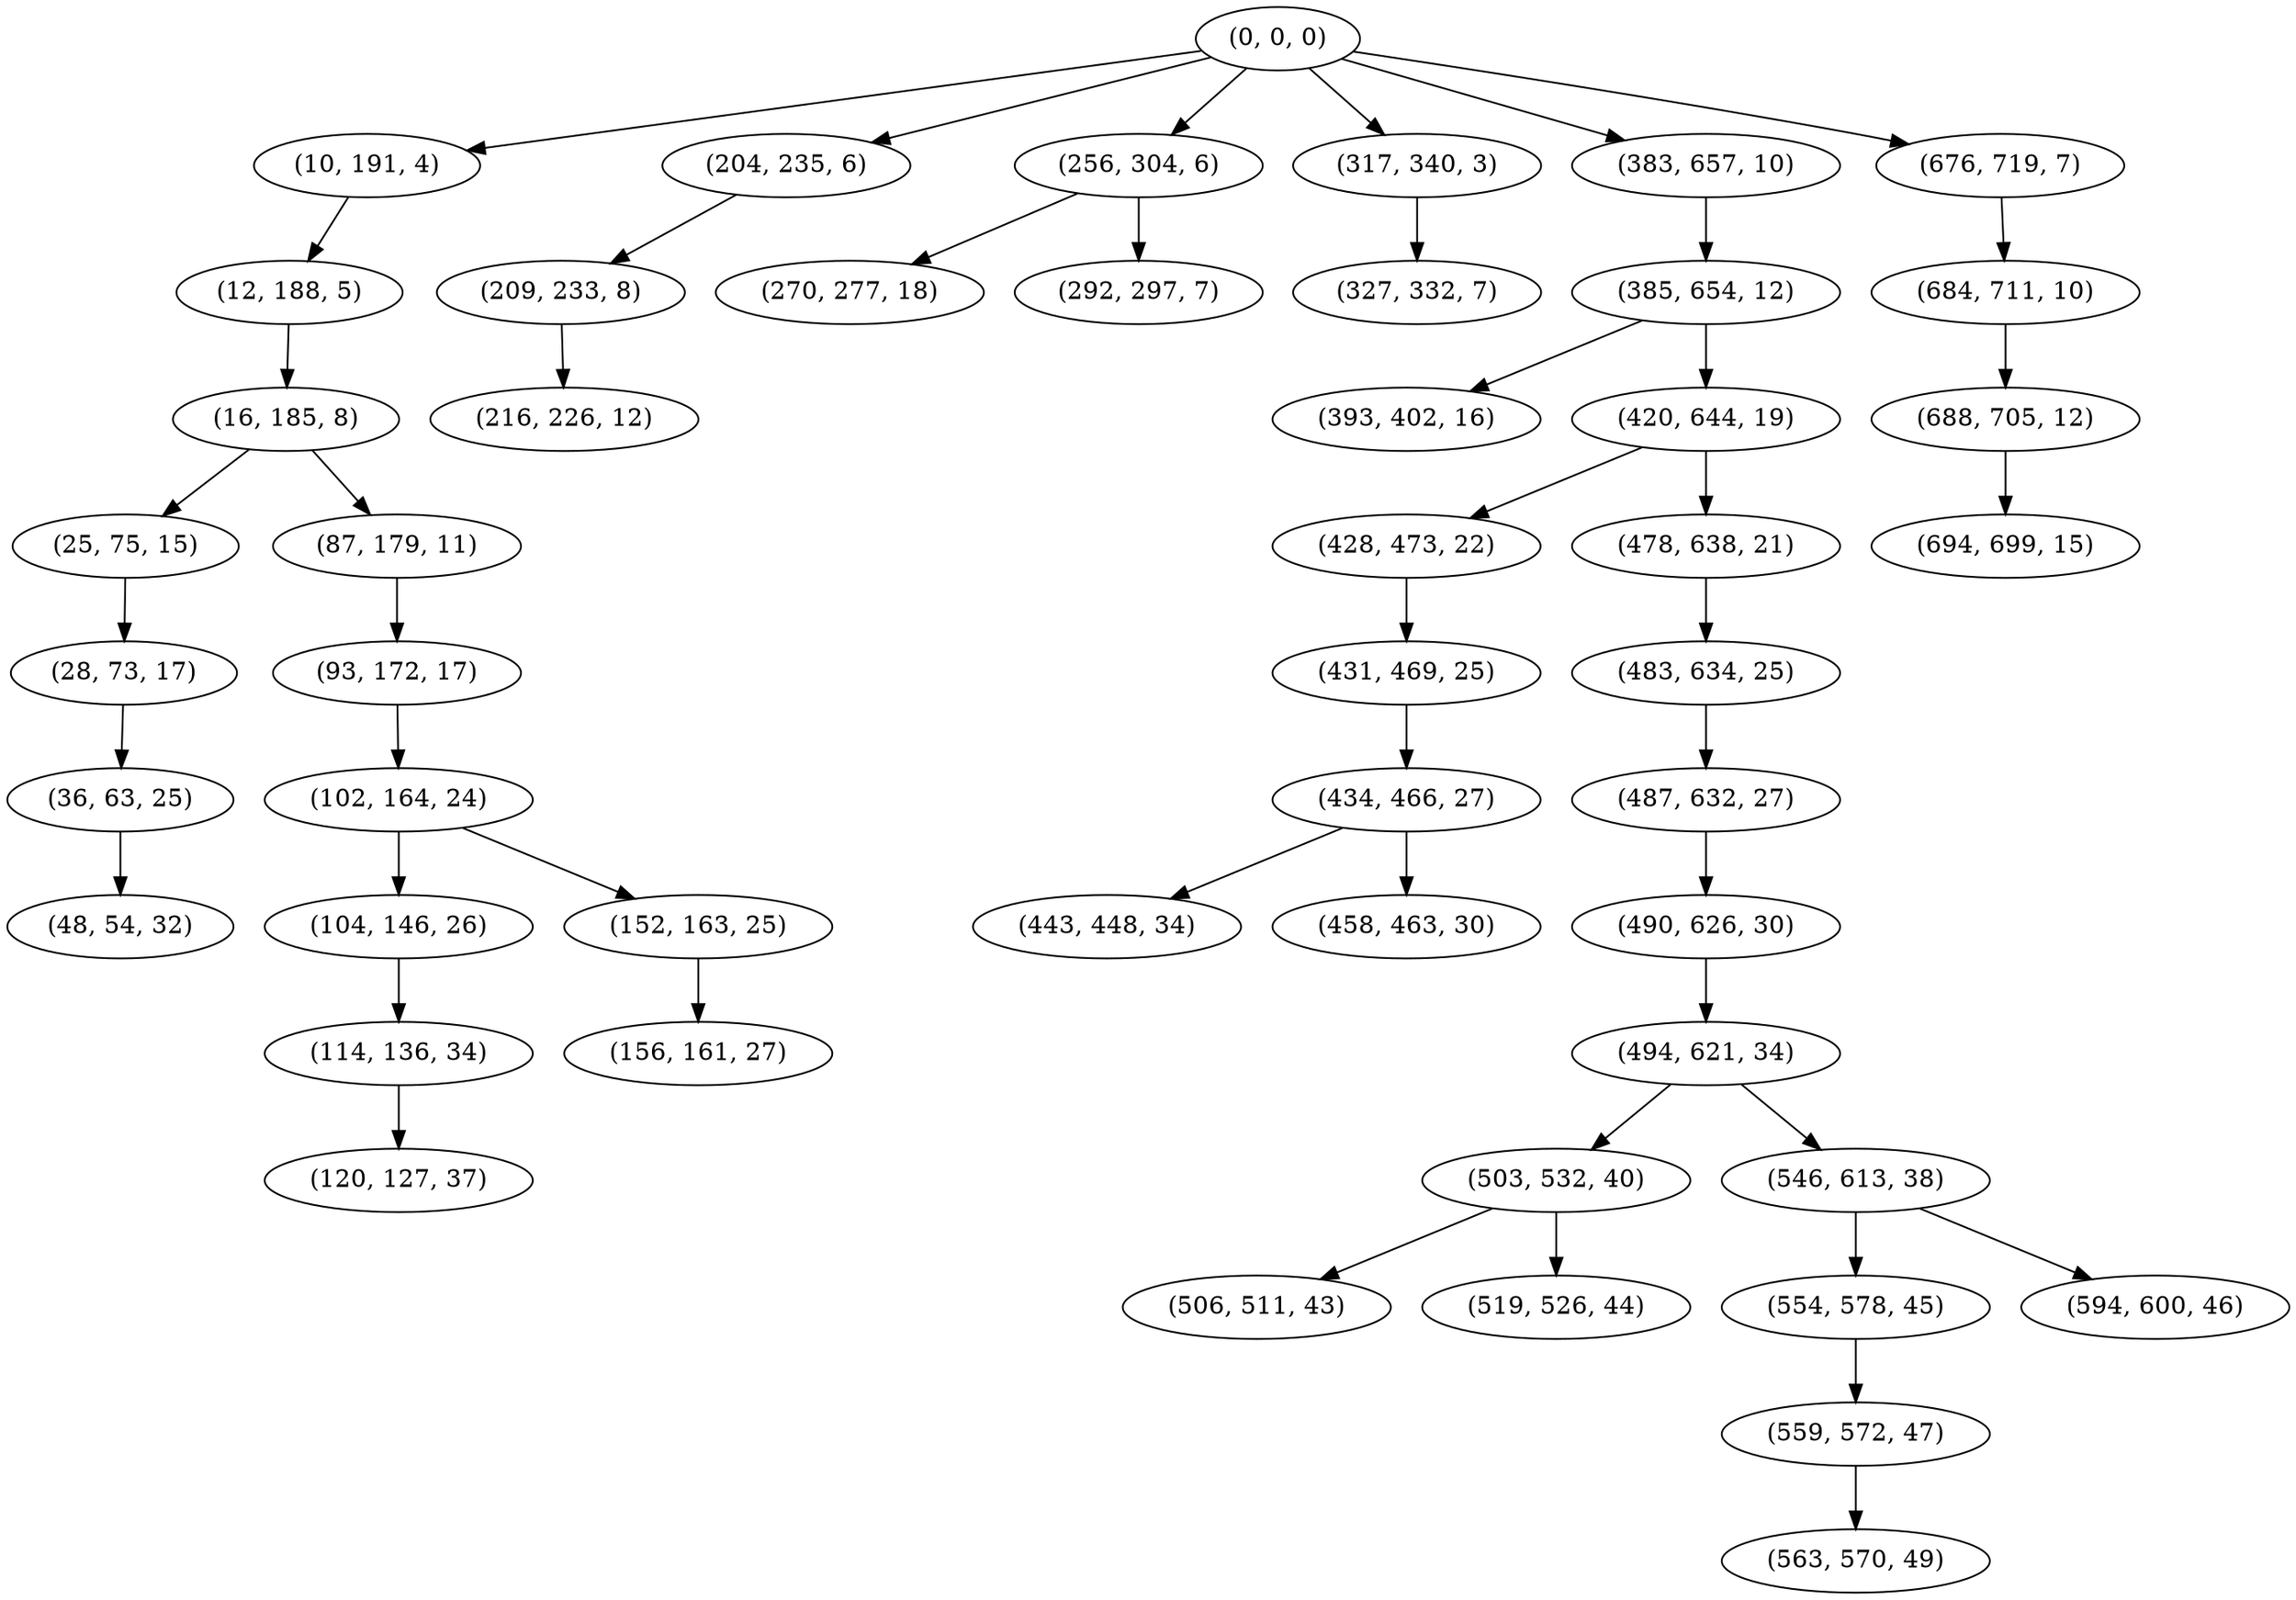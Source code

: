 digraph tree {
    "(0, 0, 0)";
    "(10, 191, 4)";
    "(12, 188, 5)";
    "(16, 185, 8)";
    "(25, 75, 15)";
    "(28, 73, 17)";
    "(36, 63, 25)";
    "(48, 54, 32)";
    "(87, 179, 11)";
    "(93, 172, 17)";
    "(102, 164, 24)";
    "(104, 146, 26)";
    "(114, 136, 34)";
    "(120, 127, 37)";
    "(152, 163, 25)";
    "(156, 161, 27)";
    "(204, 235, 6)";
    "(209, 233, 8)";
    "(216, 226, 12)";
    "(256, 304, 6)";
    "(270, 277, 18)";
    "(292, 297, 7)";
    "(317, 340, 3)";
    "(327, 332, 7)";
    "(383, 657, 10)";
    "(385, 654, 12)";
    "(393, 402, 16)";
    "(420, 644, 19)";
    "(428, 473, 22)";
    "(431, 469, 25)";
    "(434, 466, 27)";
    "(443, 448, 34)";
    "(458, 463, 30)";
    "(478, 638, 21)";
    "(483, 634, 25)";
    "(487, 632, 27)";
    "(490, 626, 30)";
    "(494, 621, 34)";
    "(503, 532, 40)";
    "(506, 511, 43)";
    "(519, 526, 44)";
    "(546, 613, 38)";
    "(554, 578, 45)";
    "(559, 572, 47)";
    "(563, 570, 49)";
    "(594, 600, 46)";
    "(676, 719, 7)";
    "(684, 711, 10)";
    "(688, 705, 12)";
    "(694, 699, 15)";
    "(0, 0, 0)" -> "(10, 191, 4)";
    "(0, 0, 0)" -> "(204, 235, 6)";
    "(0, 0, 0)" -> "(256, 304, 6)";
    "(0, 0, 0)" -> "(317, 340, 3)";
    "(0, 0, 0)" -> "(383, 657, 10)";
    "(0, 0, 0)" -> "(676, 719, 7)";
    "(10, 191, 4)" -> "(12, 188, 5)";
    "(12, 188, 5)" -> "(16, 185, 8)";
    "(16, 185, 8)" -> "(25, 75, 15)";
    "(16, 185, 8)" -> "(87, 179, 11)";
    "(25, 75, 15)" -> "(28, 73, 17)";
    "(28, 73, 17)" -> "(36, 63, 25)";
    "(36, 63, 25)" -> "(48, 54, 32)";
    "(87, 179, 11)" -> "(93, 172, 17)";
    "(93, 172, 17)" -> "(102, 164, 24)";
    "(102, 164, 24)" -> "(104, 146, 26)";
    "(102, 164, 24)" -> "(152, 163, 25)";
    "(104, 146, 26)" -> "(114, 136, 34)";
    "(114, 136, 34)" -> "(120, 127, 37)";
    "(152, 163, 25)" -> "(156, 161, 27)";
    "(204, 235, 6)" -> "(209, 233, 8)";
    "(209, 233, 8)" -> "(216, 226, 12)";
    "(256, 304, 6)" -> "(270, 277, 18)";
    "(256, 304, 6)" -> "(292, 297, 7)";
    "(317, 340, 3)" -> "(327, 332, 7)";
    "(383, 657, 10)" -> "(385, 654, 12)";
    "(385, 654, 12)" -> "(393, 402, 16)";
    "(385, 654, 12)" -> "(420, 644, 19)";
    "(420, 644, 19)" -> "(428, 473, 22)";
    "(420, 644, 19)" -> "(478, 638, 21)";
    "(428, 473, 22)" -> "(431, 469, 25)";
    "(431, 469, 25)" -> "(434, 466, 27)";
    "(434, 466, 27)" -> "(443, 448, 34)";
    "(434, 466, 27)" -> "(458, 463, 30)";
    "(478, 638, 21)" -> "(483, 634, 25)";
    "(483, 634, 25)" -> "(487, 632, 27)";
    "(487, 632, 27)" -> "(490, 626, 30)";
    "(490, 626, 30)" -> "(494, 621, 34)";
    "(494, 621, 34)" -> "(503, 532, 40)";
    "(494, 621, 34)" -> "(546, 613, 38)";
    "(503, 532, 40)" -> "(506, 511, 43)";
    "(503, 532, 40)" -> "(519, 526, 44)";
    "(546, 613, 38)" -> "(554, 578, 45)";
    "(546, 613, 38)" -> "(594, 600, 46)";
    "(554, 578, 45)" -> "(559, 572, 47)";
    "(559, 572, 47)" -> "(563, 570, 49)";
    "(676, 719, 7)" -> "(684, 711, 10)";
    "(684, 711, 10)" -> "(688, 705, 12)";
    "(688, 705, 12)" -> "(694, 699, 15)";
}

